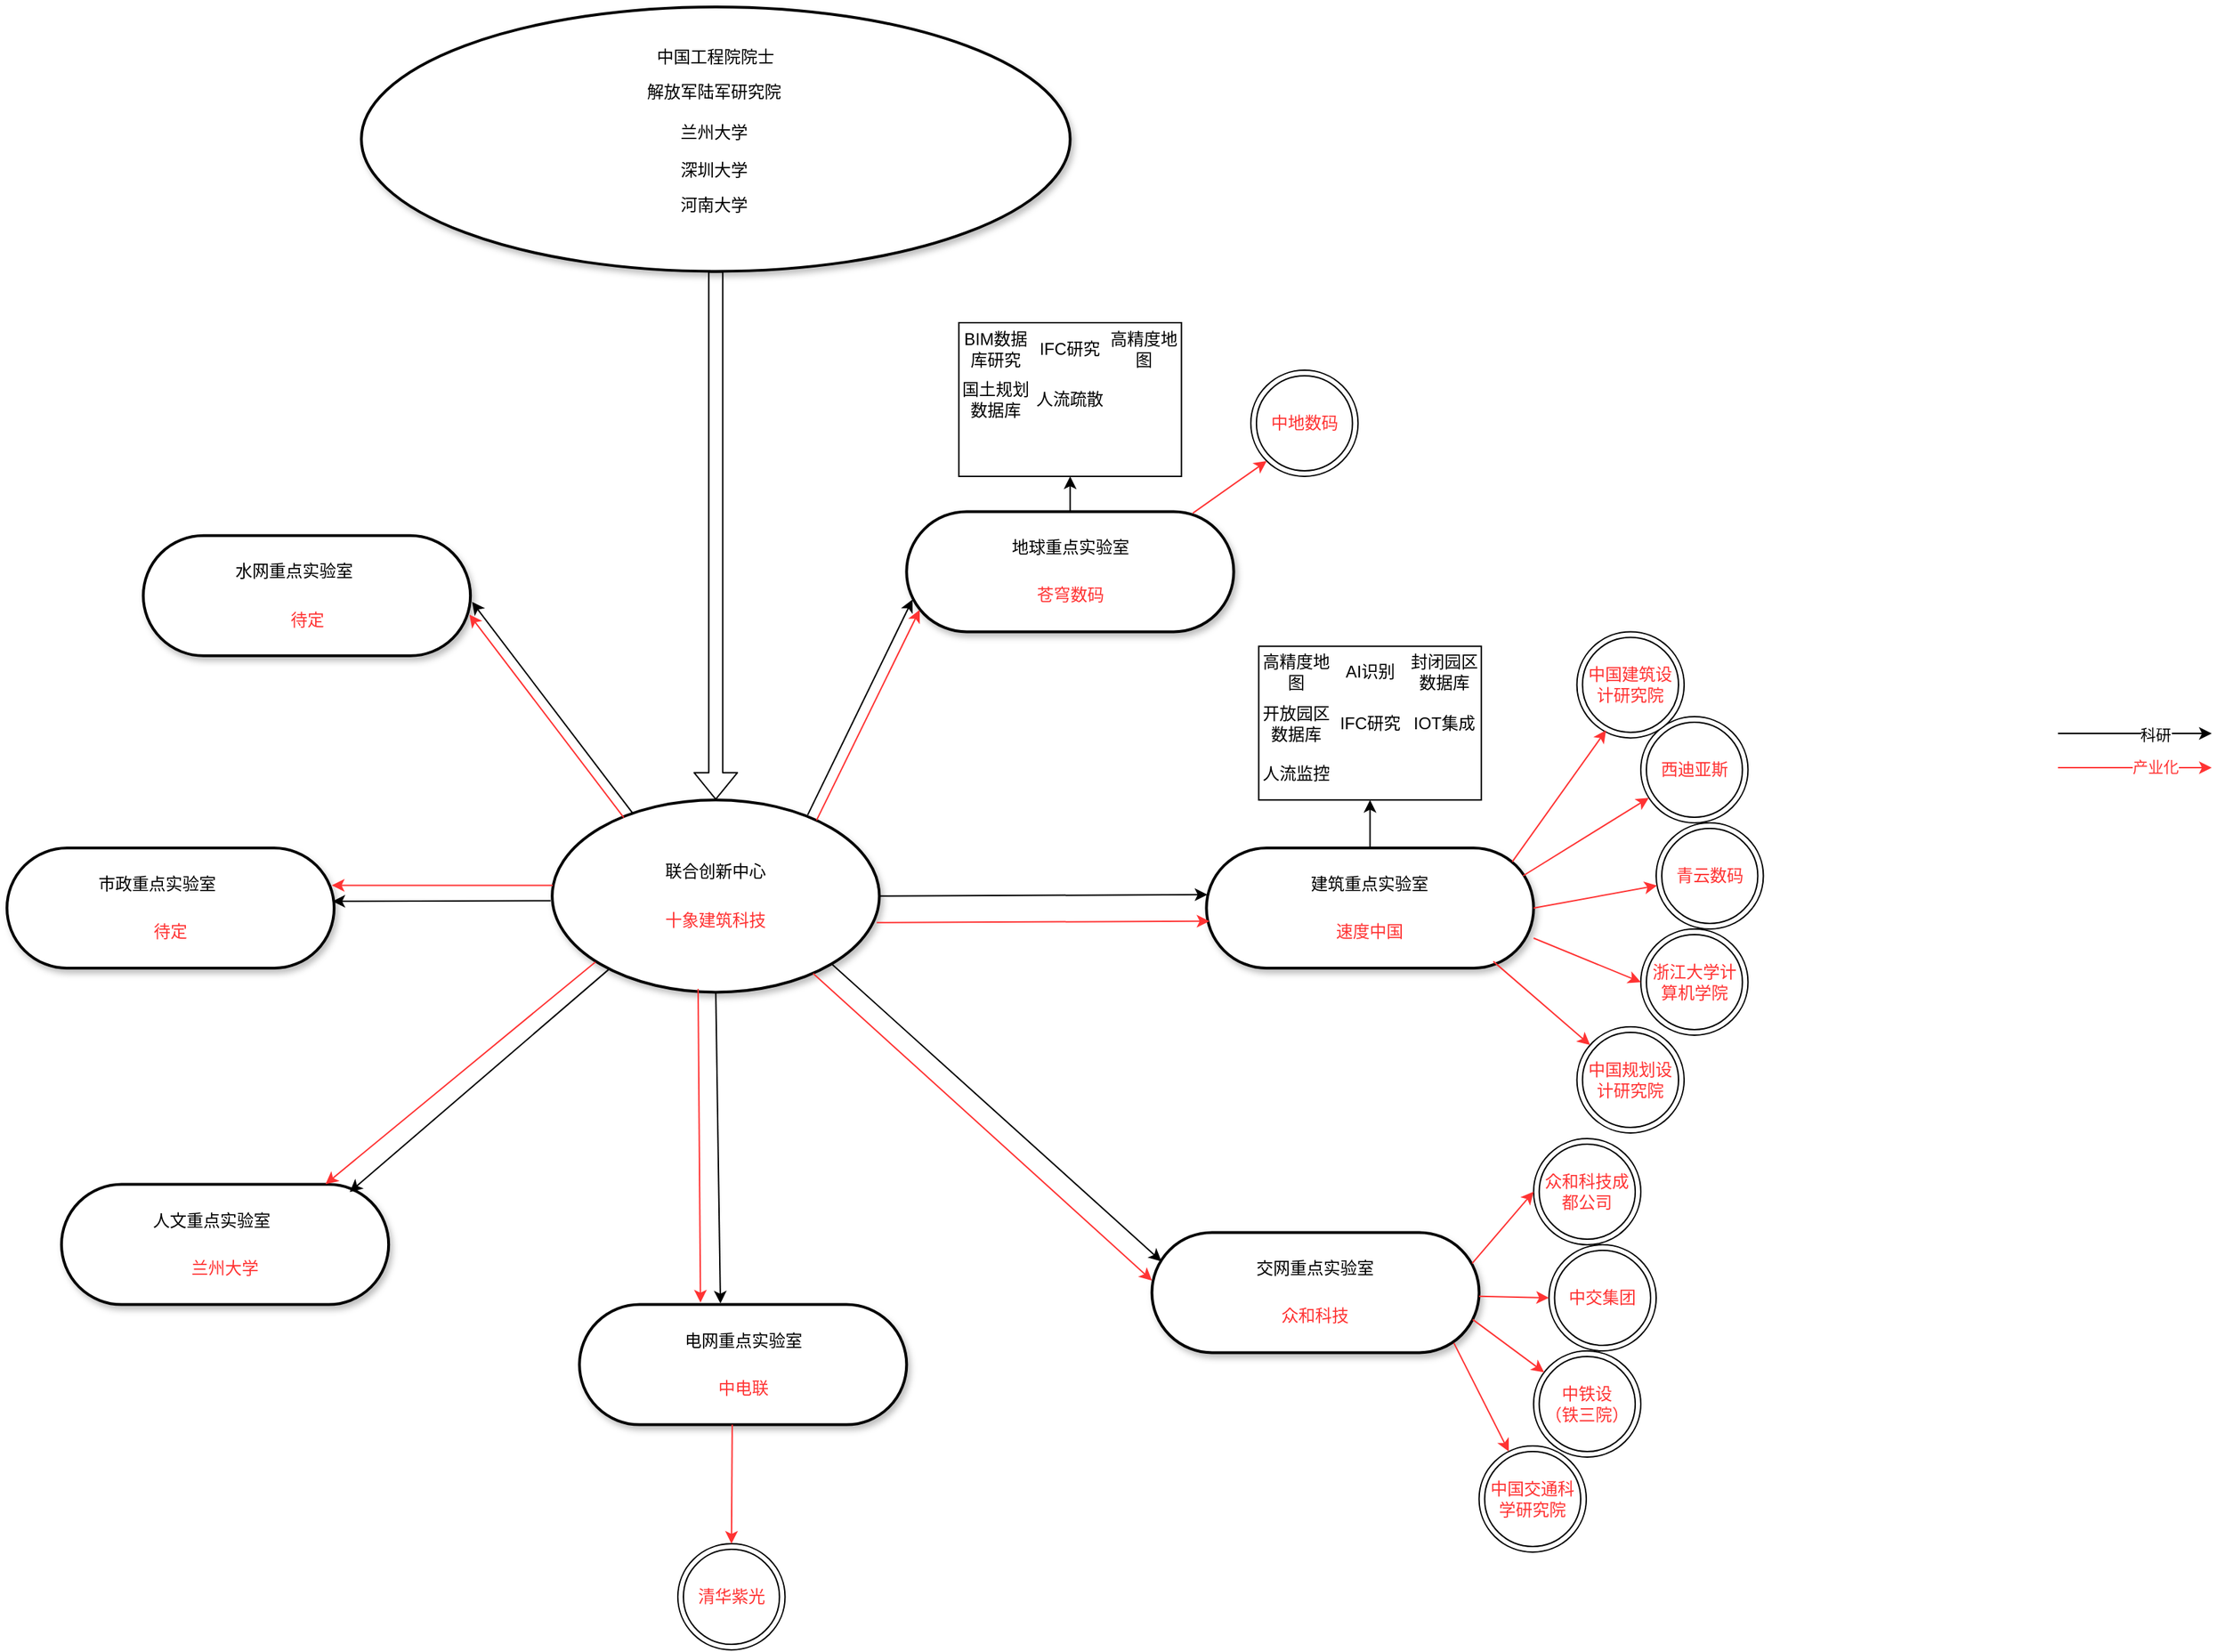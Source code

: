 <mxfile version="13.8.2" type="github">
  <diagram name="Page-1" id="ad52d381-51e7-2e0d-a935-2d0ddd2fd229">
    <mxGraphModel dx="3944" dy="2436" grid="1" gridSize="10" guides="1" tooltips="1" connect="1" arrows="1" fold="1" page="1" pageScale="1" pageWidth="1100" pageHeight="850" background="#ffffff" math="0" shadow="0">
      <root>
        <mxCell id="0" />
        <mxCell id="1" parent="0" />
        <mxCell id="MTes7KhfShOdjZcSvgRo-85" value="" style="endArrow=classic;html=1;" edge="1" parent="1">
          <mxGeometry width="50" height="50" relative="1" as="geometry">
            <mxPoint x="977.5" y="40" as="sourcePoint" />
            <mxPoint x="1087.5" y="40" as="targetPoint" />
          </mxGeometry>
        </mxCell>
        <mxCell id="MTes7KhfShOdjZcSvgRo-87" value="科研" style="edgeLabel;html=1;align=center;verticalAlign=middle;resizable=0;points=[];" vertex="1" connectable="0" parent="MTes7KhfShOdjZcSvgRo-85">
          <mxGeometry x="0.255" y="-1" relative="1" as="geometry">
            <mxPoint as="offset" />
          </mxGeometry>
        </mxCell>
        <mxCell id="MTes7KhfShOdjZcSvgRo-86" value="" style="endArrow=classic;html=1;strokeColor=#FF3333;" edge="1" parent="1">
          <mxGeometry width="50" height="50" relative="1" as="geometry">
            <mxPoint x="977.5" y="64.5" as="sourcePoint" />
            <mxPoint x="1087.5" y="64.5" as="targetPoint" />
          </mxGeometry>
        </mxCell>
        <mxCell id="MTes7KhfShOdjZcSvgRo-88" value="&lt;font color=&quot;#ff3333&quot;&gt;产业化&lt;/font&gt;" style="edgeLabel;html=1;align=center;verticalAlign=middle;resizable=0;points=[];" vertex="1" connectable="0" parent="MTes7KhfShOdjZcSvgRo-86">
          <mxGeometry x="0.255" y="2" relative="1" as="geometry">
            <mxPoint y="1" as="offset" />
          </mxGeometry>
        </mxCell>
        <mxCell id="MTes7KhfShOdjZcSvgRo-9" value="" style="group" vertex="1" connectable="0" parent="1">
          <mxGeometry x="153.675" y="-118.8" width="234.064" height="86" as="geometry" />
        </mxCell>
        <mxCell id="MTes7KhfShOdjZcSvgRo-6" value="" style="whiteSpace=wrap;html=1;rounded=1;shadow=1;comic=0;labelBackgroundColor=none;strokeWidth=2;fontFamily=Verdana;fontSize=12;align=center;arcSize=50;" vertex="1" parent="MTes7KhfShOdjZcSvgRo-9">
          <mxGeometry width="234.064" height="86" as="geometry" />
        </mxCell>
        <mxCell id="MTes7KhfShOdjZcSvgRo-7" value="地球重点实验室" style="text;html=1;strokeColor=none;fillColor=none;align=center;verticalAlign=middle;whiteSpace=wrap;rounded=0;" vertex="1" parent="MTes7KhfShOdjZcSvgRo-9">
          <mxGeometry x="29.258" y="8.6" width="175.548" height="34.4" as="geometry" />
        </mxCell>
        <mxCell id="MTes7KhfShOdjZcSvgRo-8" value="&lt;font color=&quot;#ff3333&quot;&gt;苍穹数码&lt;/font&gt;" style="text;html=1;strokeColor=none;fillColor=none;align=center;verticalAlign=middle;whiteSpace=wrap;rounded=0;" vertex="1" parent="MTes7KhfShOdjZcSvgRo-9">
          <mxGeometry x="39.011" y="43" width="156.042" height="34.4" as="geometry" />
        </mxCell>
        <mxCell id="MTes7KhfShOdjZcSvgRo-10" value="" style="group" vertex="1" connectable="0" parent="1">
          <mxGeometry x="-99.894" y="87.6" width="234.064" height="137.6" as="geometry" />
        </mxCell>
        <mxCell id="2c924340bb9dbf6c-2" value="" style="ellipse;whiteSpace=wrap;html=1;rounded=1;shadow=1;comic=0;labelBackgroundColor=none;strokeWidth=2;fontFamily=Verdana;fontSize=12;align=center;" parent="MTes7KhfShOdjZcSvgRo-10" vertex="1">
          <mxGeometry width="234.064" height="137.6" as="geometry" />
        </mxCell>
        <mxCell id="MTes7KhfShOdjZcSvgRo-1" value="联合创新中心" style="text;html=1;strokeColor=none;fillColor=none;align=center;verticalAlign=middle;whiteSpace=wrap;rounded=0;" vertex="1" parent="MTes7KhfShOdjZcSvgRo-10">
          <mxGeometry x="39.011" y="34.4" width="156.042" height="34.4" as="geometry" />
        </mxCell>
        <mxCell id="MTes7KhfShOdjZcSvgRo-2" value="&lt;font color=&quot;#ff3333&quot;&gt;十象建筑科技&lt;/font&gt;" style="text;html=1;strokeColor=none;fillColor=none;align=center;verticalAlign=middle;whiteSpace=wrap;rounded=0;" vertex="1" parent="MTes7KhfShOdjZcSvgRo-10">
          <mxGeometry x="39.011" y="68.8" width="156.042" height="34.4" as="geometry" />
        </mxCell>
        <mxCell id="MTes7KhfShOdjZcSvgRo-4" value="" style="endArrow=classic;html=1;exitX=0.781;exitY=0.078;exitDx=0;exitDy=0;exitPerimeter=0;rounded=0;entryX=0.018;entryY=0.732;entryDx=0;entryDy=0;entryPerimeter=0;" edge="1" parent="1" source="2c924340bb9dbf6c-2" target="MTes7KhfShOdjZcSvgRo-6">
          <mxGeometry x="-490" y="-480" width="50" height="50" as="geometry">
            <mxPoint x="75.654" y="79" as="sourcePoint" />
            <mxPoint x="173.18" y="-7" as="targetPoint" />
          </mxGeometry>
        </mxCell>
        <mxCell id="MTes7KhfShOdjZcSvgRo-5" value="" style="endArrow=classic;html=1;rounded=0;fillColor=#e51400;strokeColor=#FF3333;entryX=0.04;entryY=0.818;entryDx=0;entryDy=0;entryPerimeter=0;exitX=0.808;exitY=0.106;exitDx=0;exitDy=0;exitPerimeter=0;" edge="1" parent="1" source="2c924340bb9dbf6c-2" target="MTes7KhfShOdjZcSvgRo-6">
          <mxGeometry x="-490" y="-480" width="50" height="50" as="geometry">
            <mxPoint x="87.357" y="104.8" as="sourcePoint" />
            <mxPoint x="192.686" y="4.008" as="targetPoint" />
          </mxGeometry>
        </mxCell>
        <mxCell id="MTes7KhfShOdjZcSvgRo-11" value="" style="group" vertex="1" connectable="0" parent="1">
          <mxGeometry x="368.233" y="122" width="234.064" height="86" as="geometry" />
        </mxCell>
        <mxCell id="MTes7KhfShOdjZcSvgRo-12" value="" style="whiteSpace=wrap;html=1;rounded=1;shadow=1;comic=0;labelBackgroundColor=none;strokeWidth=2;fontFamily=Verdana;fontSize=12;align=center;arcSize=50;" vertex="1" parent="MTes7KhfShOdjZcSvgRo-11">
          <mxGeometry width="234.064" height="86" as="geometry" />
        </mxCell>
        <mxCell id="MTes7KhfShOdjZcSvgRo-13" value="建筑重点实验室" style="text;html=1;strokeColor=none;fillColor=none;align=center;verticalAlign=middle;whiteSpace=wrap;rounded=0;" vertex="1" parent="MTes7KhfShOdjZcSvgRo-11">
          <mxGeometry x="29.258" y="8.6" width="175.548" height="34.4" as="geometry" />
        </mxCell>
        <mxCell id="MTes7KhfShOdjZcSvgRo-14" value="&lt;font color=&quot;#ff3333&quot;&gt;速度中国&lt;/font&gt;" style="text;html=1;strokeColor=none;fillColor=none;align=center;verticalAlign=middle;whiteSpace=wrap;rounded=0;" vertex="1" parent="MTes7KhfShOdjZcSvgRo-11">
          <mxGeometry x="39.011" y="43" width="156.042" height="34.4" as="geometry" />
        </mxCell>
        <mxCell id="MTes7KhfShOdjZcSvgRo-17" value="" style="group" vertex="1" connectable="0" parent="1">
          <mxGeometry x="329.223" y="397.2" width="234.064" height="86" as="geometry" />
        </mxCell>
        <mxCell id="MTes7KhfShOdjZcSvgRo-18" value="" style="whiteSpace=wrap;html=1;rounded=1;shadow=1;comic=0;labelBackgroundColor=none;strokeWidth=2;fontFamily=Verdana;fontSize=12;align=center;arcSize=50;" vertex="1" parent="MTes7KhfShOdjZcSvgRo-17">
          <mxGeometry width="234.064" height="86" as="geometry" />
        </mxCell>
        <mxCell id="MTes7KhfShOdjZcSvgRo-19" value="交网重点实验室" style="text;html=1;strokeColor=none;fillColor=none;align=center;verticalAlign=middle;whiteSpace=wrap;rounded=0;" vertex="1" parent="MTes7KhfShOdjZcSvgRo-17">
          <mxGeometry x="29.258" y="8.6" width="175.548" height="34.4" as="geometry" />
        </mxCell>
        <mxCell id="MTes7KhfShOdjZcSvgRo-20" value="&lt;font color=&quot;#ff3333&quot;&gt;众和科技&lt;/font&gt;" style="text;html=1;strokeColor=none;fillColor=none;align=center;verticalAlign=middle;whiteSpace=wrap;rounded=0;" vertex="1" parent="MTes7KhfShOdjZcSvgRo-17">
          <mxGeometry x="39.011" y="43" width="156.042" height="34.4" as="geometry" />
        </mxCell>
        <mxCell id="MTes7KhfShOdjZcSvgRo-21" value="" style="endArrow=classic;html=1;exitX=1;exitY=1;exitDx=0;exitDy=0;rounded=0;entryX=0.029;entryY=0.24;entryDx=0;entryDy=0;entryPerimeter=0;" edge="1" parent="1" source="2c924340bb9dbf6c-2" target="MTes7KhfShOdjZcSvgRo-18">
          <mxGeometry x="-490" y="-480" width="50" height="50" as="geometry">
            <mxPoint x="36.643" y="278.004" as="sourcePoint" />
            <mxPoint x="279.835" y="259.6" as="targetPoint" />
          </mxGeometry>
        </mxCell>
        <mxCell id="MTes7KhfShOdjZcSvgRo-22" value="" style="endArrow=classic;html=1;rounded=0;fillColor=#e51400;strokeColor=#FF3333;entryX=0;entryY=0.4;entryDx=0;entryDy=0;entryPerimeter=0;exitX=0.798;exitY=0.903;exitDx=0;exitDy=0;exitPerimeter=0;" edge="1" parent="1" source="2c924340bb9dbf6c-2" target="MTes7KhfShOdjZcSvgRo-18">
          <mxGeometry x="-490" y="-480" width="50" height="50" as="geometry">
            <mxPoint x="-21.873" y="278.331" as="sourcePoint" />
            <mxPoint x="215.0" y="259.6" as="targetPoint" />
          </mxGeometry>
        </mxCell>
        <mxCell id="MTes7KhfShOdjZcSvgRo-23" value="" style="group" vertex="1" connectable="0" parent="1">
          <mxGeometry x="-80.389" y="448.8" width="234.064" height="86" as="geometry" />
        </mxCell>
        <mxCell id="MTes7KhfShOdjZcSvgRo-24" value="" style="whiteSpace=wrap;html=1;rounded=1;shadow=1;comic=0;labelBackgroundColor=none;strokeWidth=2;fontFamily=Verdana;fontSize=12;align=center;arcSize=50;" vertex="1" parent="MTes7KhfShOdjZcSvgRo-23">
          <mxGeometry width="234.064" height="86" as="geometry" />
        </mxCell>
        <mxCell id="MTes7KhfShOdjZcSvgRo-25" value="电网重点实验室" style="text;html=1;strokeColor=none;fillColor=none;align=center;verticalAlign=middle;whiteSpace=wrap;rounded=0;" vertex="1" parent="MTes7KhfShOdjZcSvgRo-23">
          <mxGeometry x="29.258" y="8.6" width="175.548" height="34.4" as="geometry" />
        </mxCell>
        <mxCell id="MTes7KhfShOdjZcSvgRo-26" value="&lt;font color=&quot;#ff3333&quot;&gt;中电联&lt;/font&gt;" style="text;html=1;strokeColor=none;fillColor=none;align=center;verticalAlign=middle;whiteSpace=wrap;rounded=0;" vertex="1" parent="MTes7KhfShOdjZcSvgRo-23">
          <mxGeometry x="39.011" y="43" width="156.042" height="34.4" as="geometry" />
        </mxCell>
        <mxCell id="MTes7KhfShOdjZcSvgRo-27" value="" style="endArrow=classic;html=1;strokeColor=#FF3333;entryX=0.37;entryY=-0.017;entryDx=0;entryDy=0;entryPerimeter=0;exitX=0.446;exitY=0.983;exitDx=0;exitDy=0;exitPerimeter=0;" edge="1" parent="1" source="2c924340bb9dbf6c-2" target="MTes7KhfShOdjZcSvgRo-24">
          <mxGeometry x="-490" y="-480" width="50" height="50" as="geometry">
            <mxPoint x="-60.883" y="345.6" as="sourcePoint" />
            <mxPoint x="36.643" y="259.6" as="targetPoint" />
          </mxGeometry>
        </mxCell>
        <mxCell id="MTes7KhfShOdjZcSvgRo-28" value="" style="endArrow=classic;html=1;exitX=0.5;exitY=1;exitDx=0;exitDy=0;rounded=0;entryX=0.431;entryY=-0.009;entryDx=0;entryDy=0;entryPerimeter=0;" edge="1" parent="1" source="2c924340bb9dbf6c-2" target="MTes7KhfShOdjZcSvgRo-24">
          <mxGeometry x="-490" y="-480" width="50" height="50" as="geometry">
            <mxPoint x="17.131" y="270.409" as="sourcePoint" />
            <mxPoint x="253.249" y="397.2" as="targetPoint" />
          </mxGeometry>
        </mxCell>
        <mxCell id="MTes7KhfShOdjZcSvgRo-29" value="" style="group" vertex="1" connectable="0" parent="1">
          <mxGeometry x="-450.989" y="362.8" width="234.064" height="86" as="geometry" />
        </mxCell>
        <mxCell id="MTes7KhfShOdjZcSvgRo-30" value="" style="whiteSpace=wrap;html=1;rounded=1;shadow=1;comic=0;labelBackgroundColor=none;strokeWidth=2;fontFamily=Verdana;fontSize=12;align=center;arcSize=50;" vertex="1" parent="MTes7KhfShOdjZcSvgRo-29">
          <mxGeometry width="234.064" height="86" as="geometry" />
        </mxCell>
        <mxCell id="MTes7KhfShOdjZcSvgRo-31" value="人文重点实验室" style="text;html=1;strokeColor=none;fillColor=none;align=center;verticalAlign=middle;whiteSpace=wrap;rounded=0;" vertex="1" parent="MTes7KhfShOdjZcSvgRo-29">
          <mxGeometry y="8.6" width="214.558" height="34.4" as="geometry" />
        </mxCell>
        <mxCell id="MTes7KhfShOdjZcSvgRo-32" value="&lt;font color=&quot;#ff3333&quot;&gt;兰州大学&lt;/font&gt;" style="text;html=1;strokeColor=none;fillColor=none;align=center;verticalAlign=middle;whiteSpace=wrap;rounded=0;" vertex="1" parent="MTes7KhfShOdjZcSvgRo-29">
          <mxGeometry x="39.011" y="43" width="156.042" height="34.4" as="geometry" />
        </mxCell>
        <mxCell id="MTes7KhfShOdjZcSvgRo-33" value="" style="endArrow=classic;html=1;strokeColor=#FF3333;exitX=0.132;exitY=0.843;exitDx=0;exitDy=0;entryX=0.807;entryY=-0.002;entryDx=0;entryDy=0;entryPerimeter=0;exitPerimeter=0;" edge="1" parent="1" source="2c924340bb9dbf6c-2" target="MTes7KhfShOdjZcSvgRo-30">
          <mxGeometry x="-490" y="-480" width="50" height="50" as="geometry">
            <mxPoint x="-255.936" y="311.2" as="sourcePoint" />
            <mxPoint x="-158.41" y="225.2" as="targetPoint" />
          </mxGeometry>
        </mxCell>
        <mxCell id="MTes7KhfShOdjZcSvgRo-34" value="" style="endArrow=classic;html=1;rounded=0;exitX=0.174;exitY=0.88;exitDx=0;exitDy=0;exitPerimeter=0;entryX=0.881;entryY=0.064;entryDx=0;entryDy=0;entryPerimeter=0;" edge="1" parent="1" source="2c924340bb9dbf6c-2" target="MTes7KhfShOdjZcSvgRo-30">
          <mxGeometry x="-490" y="-480" width="50" height="50" as="geometry">
            <mxPoint x="-99.894" y="242.778" as="sourcePoint" />
            <mxPoint x="-287.145" y="385.16" as="targetPoint" />
          </mxGeometry>
        </mxCell>
        <mxCell id="MTes7KhfShOdjZcSvgRo-35" value="" style="group" vertex="1" connectable="0" parent="1">
          <mxGeometry x="-490" y="122" width="234.064" height="86" as="geometry" />
        </mxCell>
        <mxCell id="MTes7KhfShOdjZcSvgRo-36" value="" style="whiteSpace=wrap;html=1;rounded=1;shadow=1;comic=0;labelBackgroundColor=none;strokeWidth=2;fontFamily=Verdana;fontSize=12;align=center;arcSize=50;" vertex="1" parent="MTes7KhfShOdjZcSvgRo-35">
          <mxGeometry width="234.064" height="86" as="geometry" />
        </mxCell>
        <mxCell id="MTes7KhfShOdjZcSvgRo-37" value="市政重点实验室" style="text;html=1;strokeColor=none;fillColor=none;align=center;verticalAlign=middle;whiteSpace=wrap;rounded=0;" vertex="1" parent="MTes7KhfShOdjZcSvgRo-35">
          <mxGeometry y="8.6" width="214.558" height="34.4" as="geometry" />
        </mxCell>
        <mxCell id="MTes7KhfShOdjZcSvgRo-38" value="&lt;font color=&quot;#ff3333&quot;&gt;待定&lt;/font&gt;" style="text;html=1;strokeColor=none;fillColor=none;align=center;verticalAlign=middle;whiteSpace=wrap;rounded=0;" vertex="1" parent="MTes7KhfShOdjZcSvgRo-35">
          <mxGeometry x="39.011" y="43" width="156.042" height="34.4" as="geometry" />
        </mxCell>
        <mxCell id="MTes7KhfShOdjZcSvgRo-39" value="" style="endArrow=classic;html=1;strokeColor=#FF3333;exitX=0.002;exitY=0.444;exitDx=0;exitDy=0;entryX=0.993;entryY=0.311;entryDx=0;entryDy=0;entryPerimeter=0;exitPerimeter=0;" edge="1" parent="1" source="2c924340bb9dbf6c-2" target="MTes7KhfShOdjZcSvgRo-36">
          <mxGeometry x="-490" y="-480" width="50" height="50" as="geometry">
            <mxPoint x="-160.36" y="-84.4" as="sourcePoint" />
            <mxPoint x="-392.473" y="91.831" as="targetPoint" />
          </mxGeometry>
        </mxCell>
        <mxCell id="MTes7KhfShOdjZcSvgRo-40" value="" style="endArrow=classic;html=1;rounded=0;exitX=-0.005;exitY=0.524;exitDx=0;exitDy=0;exitPerimeter=0;entryX=0.995;entryY=0.444;entryDx=0;entryDy=0;entryPerimeter=0;" edge="1" parent="1" source="2c924340bb9dbf6c-2" target="MTes7KhfShOdjZcSvgRo-36">
          <mxGeometry x="-490" y="-480" width="50" height="50" as="geometry">
            <mxPoint x="-144.99" y="173.6" as="sourcePoint" />
            <mxPoint x="-372.968" y="350.072" as="targetPoint" />
          </mxGeometry>
        </mxCell>
        <mxCell id="MTes7KhfShOdjZcSvgRo-41" value="" style="group" vertex="1" connectable="0" parent="1">
          <mxGeometry x="-392.473" y="-101.6" width="234.064" height="86" as="geometry" />
        </mxCell>
        <mxCell id="MTes7KhfShOdjZcSvgRo-42" value="" style="whiteSpace=wrap;html=1;rounded=1;shadow=1;comic=0;labelBackgroundColor=none;strokeWidth=2;fontFamily=Verdana;fontSize=12;align=center;arcSize=50;" vertex="1" parent="MTes7KhfShOdjZcSvgRo-41">
          <mxGeometry width="234.064" height="86" as="geometry" />
        </mxCell>
        <mxCell id="MTes7KhfShOdjZcSvgRo-43" value="水网重点实验室" style="text;html=1;strokeColor=none;fillColor=none;align=center;verticalAlign=middle;whiteSpace=wrap;rounded=0;" vertex="1" parent="MTes7KhfShOdjZcSvgRo-41">
          <mxGeometry y="8.6" width="214.558" height="34.4" as="geometry" />
        </mxCell>
        <mxCell id="MTes7KhfShOdjZcSvgRo-44" value="&lt;font color=&quot;#ff3333&quot;&gt;待定&lt;/font&gt;" style="text;html=1;strokeColor=none;fillColor=none;align=center;verticalAlign=middle;whiteSpace=wrap;rounded=0;" vertex="1" parent="MTes7KhfShOdjZcSvgRo-41">
          <mxGeometry x="39.011" y="43" width="156.042" height="34.4" as="geometry" />
        </mxCell>
        <mxCell id="MTes7KhfShOdjZcSvgRo-45" value="" style="endArrow=classic;html=1;strokeColor=#FF3333;entryX=0.997;entryY=0.658;entryDx=0;entryDy=0;exitX=0.219;exitY=0.092;exitDx=0;exitDy=0;exitPerimeter=0;entryPerimeter=0;" edge="1" parent="1" source="2c924340bb9dbf6c-2" target="MTes7KhfShOdjZcSvgRo-42">
          <mxGeometry x="-490" y="-480" width="50" height="50" as="geometry">
            <mxPoint x="-0.261" y="-24.699" as="sourcePoint" />
            <mxPoint x="-236.431" y="-24.647" as="targetPoint" />
          </mxGeometry>
        </mxCell>
        <mxCell id="MTes7KhfShOdjZcSvgRo-46" value="" style="endArrow=classic;html=1;rounded=0;exitX=0.246;exitY=0.069;exitDx=0;exitDy=0;exitPerimeter=0;entryX=1.005;entryY=0.552;entryDx=0;entryDy=0;entryPerimeter=0;" edge="1" parent="1" source="2c924340bb9dbf6c-2" target="MTes7KhfShOdjZcSvgRo-42">
          <mxGeometry x="-490" y="-480" width="50" height="50" as="geometry">
            <mxPoint x="36.643" y="-59.099" as="sourcePoint" />
            <mxPoint x="-197.42" y="-58.617" as="targetPoint" />
          </mxGeometry>
        </mxCell>
        <mxCell id="MTes7KhfShOdjZcSvgRo-55" value="" style="shape=flexArrow;endArrow=classic;html=1;entryX=0.5;entryY=0;entryDx=0;entryDy=0;exitX=0.5;exitY=1;exitDx=0;exitDy=0;" edge="1" parent="1" source="MTes7KhfShOdjZcSvgRo-48" target="2c924340bb9dbf6c-2">
          <mxGeometry x="-490" y="-480" width="50" height="50" as="geometry">
            <mxPoint x="-41.378" y="-308" as="sourcePoint" />
            <mxPoint x="56.148" y="-394" as="targetPoint" />
          </mxGeometry>
        </mxCell>
        <mxCell id="MTes7KhfShOdjZcSvgRo-56" value="" style="group" vertex="1" connectable="0" parent="1">
          <mxGeometry x="-236.431" y="-480" width="507.138" height="189.2" as="geometry" />
        </mxCell>
        <mxCell id="MTes7KhfShOdjZcSvgRo-48" value="" style="ellipse;whiteSpace=wrap;html=1;rounded=1;shadow=1;comic=0;labelBackgroundColor=none;strokeWidth=2;fontFamily=Verdana;fontSize=12;align=center;" vertex="1" parent="MTes7KhfShOdjZcSvgRo-56">
          <mxGeometry width="507.138" height="189.2" as="geometry" />
        </mxCell>
        <mxCell id="MTes7KhfShOdjZcSvgRo-49" value="中国工程院院士" style="text;html=1;strokeColor=none;fillColor=none;align=center;verticalAlign=middle;whiteSpace=wrap;rounded=0;" vertex="1" parent="MTes7KhfShOdjZcSvgRo-56">
          <mxGeometry x="84.523" y="12.04" width="338.092" height="47.3" as="geometry" />
        </mxCell>
        <mxCell id="MTes7KhfShOdjZcSvgRo-51" value="解放军陆军研究院" style="text;html=1;strokeColor=none;fillColor=none;align=center;verticalAlign=middle;whiteSpace=wrap;rounded=0;" vertex="1" parent="MTes7KhfShOdjZcSvgRo-56">
          <mxGeometry x="83.879" y="37.41" width="338.092" height="47.3" as="geometry" />
        </mxCell>
        <mxCell id="MTes7KhfShOdjZcSvgRo-52" value="兰州大学" style="text;html=1;strokeColor=none;fillColor=none;align=center;verticalAlign=middle;whiteSpace=wrap;rounded=0;" vertex="1" parent="MTes7KhfShOdjZcSvgRo-56">
          <mxGeometry x="83.879" y="66.22" width="338.092" height="47.3" as="geometry" />
        </mxCell>
        <mxCell id="MTes7KhfShOdjZcSvgRo-53" value="深圳大学" style="text;html=1;strokeColor=none;fillColor=none;align=center;verticalAlign=middle;whiteSpace=wrap;rounded=0;" vertex="1" parent="MTes7KhfShOdjZcSvgRo-56">
          <mxGeometry x="83.879" y="93.31" width="338.092" height="47.3" as="geometry" />
        </mxCell>
        <mxCell id="MTes7KhfShOdjZcSvgRo-54" value="河南大学" style="text;html=1;strokeColor=none;fillColor=none;align=center;verticalAlign=middle;whiteSpace=wrap;rounded=0;" vertex="1" parent="MTes7KhfShOdjZcSvgRo-56">
          <mxGeometry x="83.879" y="118.68" width="338.092" height="47.3" as="geometry" />
        </mxCell>
        <mxCell id="MTes7KhfShOdjZcSvgRo-58" value="&lt;font color=&quot;#ff3333&quot;&gt;西迪亚斯&lt;/font&gt;" style="ellipse;shape=doubleEllipse;whiteSpace=wrap;html=1;rounded=1;" vertex="1" parent="1">
          <mxGeometry x="679.007" y="28.0" width="76.71" height="76" as="geometry" />
        </mxCell>
        <mxCell id="MTes7KhfShOdjZcSvgRo-61" value="" style="endArrow=classic;html=1;exitX=1;exitY=0.5;exitDx=0;exitDy=0;rounded=0;entryX=0.003;entryY=0.388;entryDx=0;entryDy=0;entryPerimeter=0;" edge="1" parent="1" source="2c924340bb9dbf6c-2" target="MTes7KhfShOdjZcSvgRo-12">
          <mxGeometry x="-490" y="-480" width="50" height="50" as="geometry">
            <mxPoint x="134.17" y="274.392" as="sourcePoint" />
            <mxPoint x="239.888" y="173.6" as="targetPoint" />
          </mxGeometry>
        </mxCell>
        <mxCell id="MTes7KhfShOdjZcSvgRo-62" value="" style="endArrow=classic;html=1;rounded=0;fillColor=#e51400;strokeColor=#FF3333;exitX=0.992;exitY=0.638;exitDx=0;exitDy=0;exitPerimeter=0;entryX=0.009;entryY=0.609;entryDx=0;entryDy=0;entryPerimeter=0;" edge="1" parent="1" source="2c924340bb9dbf6c-2" target="MTes7KhfShOdjZcSvgRo-12">
          <mxGeometry x="-490" y="-480" width="50" height="50" as="geometry">
            <mxPoint x="163.428" y="274.392" as="sourcePoint" />
            <mxPoint x="268.756" y="173.6" as="targetPoint" />
          </mxGeometry>
        </mxCell>
        <mxCell id="MTes7KhfShOdjZcSvgRo-63" value="" style="endArrow=classic;html=1;rounded=0;fillColor=#e51400;strokeColor=#FF3333;exitX=0.968;exitY=0.231;exitDx=0;exitDy=0;exitPerimeter=0;" edge="1" parent="1" source="MTes7KhfShOdjZcSvgRo-12" target="MTes7KhfShOdjZcSvgRo-58">
          <mxGeometry x="-490" y="-480" width="50" height="50" as="geometry">
            <mxPoint x="660.813" y="234.815" as="sourcePoint" />
            <mxPoint x="898.855" y="233.8" as="targetPoint" />
          </mxGeometry>
        </mxCell>
        <mxCell id="MTes7KhfShOdjZcSvgRo-64" value="&lt;font color=&quot;#ff3333&quot;&gt;青云数码&lt;/font&gt;" style="ellipse;shape=doubleEllipse;whiteSpace=wrap;html=1;rounded=1;" vertex="1" parent="1">
          <mxGeometry x="689.999" y="104" width="76.71" height="76" as="geometry" />
        </mxCell>
        <mxCell id="MTes7KhfShOdjZcSvgRo-65" value="" style="endArrow=classic;html=1;rounded=0;fillColor=#e51400;strokeColor=#FF3333;exitX=1;exitY=0.5;exitDx=0;exitDy=0;" edge="1" parent="1" source="MTes7KhfShOdjZcSvgRo-12" target="MTes7KhfShOdjZcSvgRo-64">
          <mxGeometry x="-490" y="-480" width="50" height="50" as="geometry">
            <mxPoint x="621.802" y="182.2" as="sourcePoint" />
            <mxPoint x="764.934" y="127.31" as="targetPoint" />
          </mxGeometry>
        </mxCell>
        <mxCell id="MTes7KhfShOdjZcSvgRo-66" value="&lt;font color=&quot;#ff3333&quot;&gt;浙江大学计算机学院&lt;/font&gt;" style="ellipse;shape=doubleEllipse;whiteSpace=wrap;html=1;rounded=1;" vertex="1" parent="1">
          <mxGeometry x="679.009" y="180.0" width="76.71" height="76" as="geometry" />
        </mxCell>
        <mxCell id="MTes7KhfShOdjZcSvgRo-67" value="" style="endArrow=classic;html=1;rounded=0;fillColor=#e51400;strokeColor=#FF3333;exitX=1;exitY=0.75;exitDx=0;exitDy=0;entryX=0;entryY=0.5;entryDx=0;entryDy=0;" edge="1" parent="1" source="MTes7KhfShOdjZcSvgRo-12" target="MTes7KhfShOdjZcSvgRo-66">
          <mxGeometry x="-490" y="-480" width="50" height="50" as="geometry">
            <mxPoint x="602.297" y="204.56" as="sourcePoint" />
            <mxPoint x="741.066" y="234.237" as="targetPoint" />
          </mxGeometry>
        </mxCell>
        <mxCell id="MTes7KhfShOdjZcSvgRo-68" value="&lt;font color=&quot;#ff3333&quot;&gt;中国建筑设计研究院&lt;/font&gt;" style="ellipse;shape=doubleEllipse;whiteSpace=wrap;html=1;rounded=1;" vertex="1" parent="1">
          <mxGeometry x="633.29" y="-32.8" width="76.71" height="76" as="geometry" />
        </mxCell>
        <mxCell id="MTes7KhfShOdjZcSvgRo-69" value="" style="endArrow=classic;html=1;rounded=0;fillColor=#e51400;strokeColor=#FF3333;exitX=0.935;exitY=0.114;exitDx=0;exitDy=0;entryX=0.272;entryY=0.928;entryDx=0;entryDy=0;entryPerimeter=0;exitPerimeter=0;" edge="1" parent="1" source="MTes7KhfShOdjZcSvgRo-12" target="MTes7KhfShOdjZcSvgRo-68">
          <mxGeometry x="-490" y="-480" width="50" height="50" as="geometry">
            <mxPoint x="614.312" y="159.066" as="sourcePoint" />
            <mxPoint x="753.693" y="68.654" as="targetPoint" />
          </mxGeometry>
        </mxCell>
        <mxCell id="MTes7KhfShOdjZcSvgRo-70" value="&lt;font color=&quot;#ff3333&quot;&gt;中国规划设计研究院&lt;/font&gt;" style="ellipse;shape=doubleEllipse;whiteSpace=wrap;html=1;rounded=1;" vertex="1" parent="1">
          <mxGeometry x="633.294" y="250.0" width="76.71" height="76" as="geometry" />
        </mxCell>
        <mxCell id="MTes7KhfShOdjZcSvgRo-71" value="" style="endArrow=classic;html=1;rounded=0;fillColor=#e51400;strokeColor=#FF3333;exitX=0.877;exitY=0.944;exitDx=0;exitDy=0;exitPerimeter=0;" edge="1" parent="1" source="MTes7KhfShOdjZcSvgRo-12" target="MTes7KhfShOdjZcSvgRo-70">
          <mxGeometry x="-490" y="-480" width="50" height="50" as="geometry">
            <mxPoint x="563.286" y="139.2" as="sourcePoint" />
            <mxPoint x="648.622" y="10.2" as="targetPoint" />
          </mxGeometry>
        </mxCell>
        <mxCell id="MTes7KhfShOdjZcSvgRo-72" value="&lt;font color=&quot;#ff3333&quot;&gt;众和科技成都公司&lt;/font&gt;" style="ellipse;shape=doubleEllipse;whiteSpace=wrap;html=1;rounded=1;" vertex="1" parent="1">
          <mxGeometry x="602.304" y="330.0" width="76.71" height="76" as="geometry" />
        </mxCell>
        <mxCell id="MTes7KhfShOdjZcSvgRo-73" value="" style="endArrow=classic;html=1;rounded=0;fillColor=#e51400;strokeColor=#FF3333;exitX=0.979;exitY=0.257;exitDx=0;exitDy=0;entryX=0;entryY=0.5;entryDx=0;entryDy=0;exitPerimeter=0;" edge="1" parent="1" source="MTes7KhfShOdjZcSvgRo-18" target="MTes7KhfShOdjZcSvgRo-72">
          <mxGeometry x="-490" y="-480" width="50" height="50" as="geometry">
            <mxPoint x="582.792" y="328.4" as="sourcePoint" />
            <mxPoint x="729.796" y="424.286" as="targetPoint" />
          </mxGeometry>
        </mxCell>
        <mxCell id="MTes7KhfShOdjZcSvgRo-74" value="&lt;font color=&quot;#ff3333&quot;&gt;中交集团&lt;/font&gt;" style="ellipse;shape=doubleEllipse;whiteSpace=wrap;html=1;rounded=1;" vertex="1" parent="1">
          <mxGeometry x="613.293" y="406.0" width="76.71" height="76" as="geometry" />
        </mxCell>
        <mxCell id="MTes7KhfShOdjZcSvgRo-75" value="" style="endArrow=classic;html=1;rounded=0;fillColor=#e51400;strokeColor=#FF3333;entryX=0;entryY=0.5;entryDx=0;entryDy=0;" edge="1" parent="1" source="MTes7KhfShOdjZcSvgRo-18" target="MTes7KhfShOdjZcSvgRo-74">
          <mxGeometry x="-490" y="-480" width="50" height="50" as="geometry">
            <mxPoint x="582.792" y="457.4" as="sourcePoint" />
            <mxPoint x="758.339" y="517.6" as="targetPoint" />
          </mxGeometry>
        </mxCell>
        <mxCell id="MTes7KhfShOdjZcSvgRo-76" value="&lt;font color=&quot;#ff3333&quot;&gt;中铁设&lt;br&gt;（铁三院）&lt;/font&gt;" style="ellipse;shape=doubleEllipse;whiteSpace=wrap;html=1;rounded=1;" vertex="1" parent="1">
          <mxGeometry x="602.296" y="482.0" width="76.71" height="76" as="geometry" />
        </mxCell>
        <mxCell id="MTes7KhfShOdjZcSvgRo-77" value="" style="endArrow=classic;html=1;rounded=0;fillColor=#e51400;strokeColor=#FF3333;exitX=0.981;exitY=0.725;exitDx=0;exitDy=0;exitPerimeter=0;" edge="1" parent="1" source="MTes7KhfShOdjZcSvgRo-18" target="MTes7KhfShOdjZcSvgRo-76">
          <mxGeometry x="-490" y="-480" width="50" height="50" as="geometry">
            <mxPoint x="582.792" y="478.9" as="sourcePoint" />
            <mxPoint x="699.889" y="601.287" as="targetPoint" />
          </mxGeometry>
        </mxCell>
        <mxCell id="MTes7KhfShOdjZcSvgRo-78" value="&lt;font color=&quot;#ff3333&quot;&gt;中国交通科学研究院&lt;/font&gt;" style="ellipse;shape=doubleEllipse;whiteSpace=wrap;html=1;rounded=1;" vertex="1" parent="1">
          <mxGeometry x="563.283" y="550.0" width="76.71" height="76" as="geometry" />
        </mxCell>
        <mxCell id="MTes7KhfShOdjZcSvgRo-79" value="" style="endArrow=classic;html=1;rounded=0;fillColor=#e51400;strokeColor=#FF3333;exitX=0.923;exitY=0.92;exitDx=0;exitDy=0;exitPerimeter=0;" edge="1" parent="1" source="MTes7KhfShOdjZcSvgRo-18" target="MTes7KhfShOdjZcSvgRo-78">
          <mxGeometry x="-490" y="-480" width="50" height="50" as="geometry">
            <mxPoint x="524.276" y="500.4" as="sourcePoint" />
            <mxPoint x="612.049" y="672.4" as="targetPoint" />
          </mxGeometry>
        </mxCell>
        <mxCell id="MTes7KhfShOdjZcSvgRo-80" value="&lt;font color=&quot;#ff3333&quot;&gt;中地数码&lt;/font&gt;" style="ellipse;shape=doubleEllipse;whiteSpace=wrap;html=1;rounded=1;" vertex="1" parent="1">
          <mxGeometry x="399.995" y="-220" width="76.71" height="76" as="geometry" />
        </mxCell>
        <mxCell id="MTes7KhfShOdjZcSvgRo-81" value="" style="endArrow=classic;html=1;rounded=0;fillColor=#e51400;strokeColor=#FF3333;exitX=0.875;exitY=0.013;exitDx=0;exitDy=0;entryX=0;entryY=1;entryDx=0;entryDy=0;exitPerimeter=0;" edge="1" parent="1" source="MTes7KhfShOdjZcSvgRo-6" target="MTes7KhfShOdjZcSvgRo-80">
          <mxGeometry x="-490" y="-480" width="50" height="50" as="geometry">
            <mxPoint x="449.453" y="-32.8" as="sourcePoint" />
            <mxPoint x="504.77" y="-195.03" as="targetPoint" />
          </mxGeometry>
        </mxCell>
        <mxCell id="MTes7KhfShOdjZcSvgRo-82" value="&lt;font color=&quot;#ff3333&quot;&gt;清华紫光&lt;/font&gt;" style="ellipse;shape=doubleEllipse;whiteSpace=wrap;html=1;rounded=1;" vertex="1" parent="1">
          <mxGeometry x="-9.996" y="620" width="76.71" height="76" as="geometry" />
        </mxCell>
        <mxCell id="MTes7KhfShOdjZcSvgRo-83" value="" style="endArrow=classic;html=1;rounded=0;fillColor=#e51400;strokeColor=#FF3333;entryX=0.5;entryY=0;entryDx=0;entryDy=0;exitX=0.467;exitY=0.999;exitDx=0;exitDy=0;exitPerimeter=0;" edge="1" parent="1" source="MTes7KhfShOdjZcSvgRo-24" target="MTes7KhfShOdjZcSvgRo-82">
          <mxGeometry x="-490" y="-480" width="50" height="50" as="geometry">
            <mxPoint x="-53.335" y="586.4" as="sourcePoint" />
            <mxPoint x="-60.886" y="792.831" as="targetPoint" />
          </mxGeometry>
        </mxCell>
        <mxCell id="MTes7KhfShOdjZcSvgRo-91" value="" style="shape=table;html=1;whiteSpace=wrap;startSize=0;container=1;collapsible=0;childLayout=tableLayout;columnLines=0;rowLines=0;rounded=1;" vertex="1" parent="1">
          <mxGeometry x="405.65" y="-22.4" width="159.23" height="110" as="geometry" />
        </mxCell>
        <mxCell id="MTes7KhfShOdjZcSvgRo-92" value="" style="shape=partialRectangle;html=1;whiteSpace=wrap;collapsible=0;dropTarget=0;pointerEvents=0;fillColor=none;top=0;left=0;bottom=0;right=0;points=[[0,0.5],[1,0.5]];portConstraint=eastwest;" vertex="1" parent="MTes7KhfShOdjZcSvgRo-91">
          <mxGeometry width="159.23" height="37" as="geometry" />
        </mxCell>
        <mxCell id="MTes7KhfShOdjZcSvgRo-93" value="高精度地图" style="shape=partialRectangle;html=1;whiteSpace=wrap;connectable=0;fillColor=none;top=0;left=0;bottom=0;right=0;overflow=hidden;" vertex="1" parent="MTes7KhfShOdjZcSvgRo-92">
          <mxGeometry width="53" height="37" as="geometry" />
        </mxCell>
        <mxCell id="MTes7KhfShOdjZcSvgRo-94" value="AI识别" style="shape=partialRectangle;html=1;whiteSpace=wrap;connectable=0;fillColor=none;top=0;left=0;bottom=0;right=0;overflow=hidden;" vertex="1" parent="MTes7KhfShOdjZcSvgRo-92">
          <mxGeometry x="53" width="53" height="37" as="geometry" />
        </mxCell>
        <mxCell id="MTes7KhfShOdjZcSvgRo-95" value="封闭园区数据库" style="shape=partialRectangle;html=1;whiteSpace=wrap;connectable=0;fillColor=none;top=0;left=0;bottom=0;right=0;overflow=hidden;" vertex="1" parent="MTes7KhfShOdjZcSvgRo-92">
          <mxGeometry x="106" width="53" height="37" as="geometry" />
        </mxCell>
        <mxCell id="MTes7KhfShOdjZcSvgRo-96" value="" style="shape=partialRectangle;html=1;whiteSpace=wrap;collapsible=0;dropTarget=0;pointerEvents=0;fillColor=none;top=0;left=0;bottom=0;right=0;points=[[0,0.5],[1,0.5]];portConstraint=eastwest;" vertex="1" parent="MTes7KhfShOdjZcSvgRo-91">
          <mxGeometry y="37" width="159.23" height="36" as="geometry" />
        </mxCell>
        <mxCell id="MTes7KhfShOdjZcSvgRo-97" value="开放园区数据库" style="shape=partialRectangle;html=1;whiteSpace=wrap;connectable=0;fillColor=none;top=0;left=0;bottom=0;right=0;overflow=hidden;" vertex="1" parent="MTes7KhfShOdjZcSvgRo-96">
          <mxGeometry width="53" height="36" as="geometry" />
        </mxCell>
        <mxCell id="MTes7KhfShOdjZcSvgRo-98" value="IFC研究" style="shape=partialRectangle;html=1;whiteSpace=wrap;connectable=0;fillColor=none;top=0;left=0;bottom=0;right=0;overflow=hidden;" vertex="1" parent="MTes7KhfShOdjZcSvgRo-96">
          <mxGeometry x="53" width="53" height="36" as="geometry" />
        </mxCell>
        <mxCell id="MTes7KhfShOdjZcSvgRo-99" value="IOT集成" style="shape=partialRectangle;html=1;whiteSpace=wrap;connectable=0;fillColor=none;top=0;left=0;bottom=0;right=0;overflow=hidden;" vertex="1" parent="MTes7KhfShOdjZcSvgRo-96">
          <mxGeometry x="106" width="53" height="36" as="geometry" />
        </mxCell>
        <mxCell id="MTes7KhfShOdjZcSvgRo-100" value="" style="shape=partialRectangle;html=1;whiteSpace=wrap;collapsible=0;dropTarget=0;pointerEvents=0;fillColor=none;top=0;left=0;bottom=0;right=0;points=[[0,0.5],[1,0.5]];portConstraint=eastwest;" vertex="1" parent="MTes7KhfShOdjZcSvgRo-91">
          <mxGeometry y="73" width="159.23" height="37" as="geometry" />
        </mxCell>
        <mxCell id="MTes7KhfShOdjZcSvgRo-101" value="人流监控" style="shape=partialRectangle;html=1;whiteSpace=wrap;connectable=0;fillColor=none;top=0;left=0;bottom=0;right=0;overflow=hidden;" vertex="1" parent="MTes7KhfShOdjZcSvgRo-100">
          <mxGeometry width="53" height="37" as="geometry" />
        </mxCell>
        <mxCell id="MTes7KhfShOdjZcSvgRo-102" value="" style="shape=partialRectangle;html=1;whiteSpace=wrap;connectable=0;fillColor=none;top=0;left=0;bottom=0;right=0;overflow=hidden;" vertex="1" parent="MTes7KhfShOdjZcSvgRo-100">
          <mxGeometry x="53" width="53" height="37" as="geometry" />
        </mxCell>
        <mxCell id="MTes7KhfShOdjZcSvgRo-103" value="" style="shape=partialRectangle;html=1;whiteSpace=wrap;connectable=0;fillColor=none;top=0;left=0;bottom=0;right=0;overflow=hidden;" vertex="1" parent="MTes7KhfShOdjZcSvgRo-100">
          <mxGeometry x="106" width="53" height="37" as="geometry" />
        </mxCell>
        <mxCell id="MTes7KhfShOdjZcSvgRo-104" value="" style="endArrow=classic;html=1;exitX=0.5;exitY=0;exitDx=0;exitDy=0;" edge="1" parent="1" source="MTes7KhfShOdjZcSvgRo-12" target="MTes7KhfShOdjZcSvgRo-100">
          <mxGeometry width="50" height="50" relative="1" as="geometry">
            <mxPoint x="380" y="110" as="sourcePoint" />
            <mxPoint x="430" y="60" as="targetPoint" />
          </mxGeometry>
        </mxCell>
        <mxCell id="MTes7KhfShOdjZcSvgRo-105" value="" style="shape=table;html=1;whiteSpace=wrap;startSize=0;container=1;collapsible=0;childLayout=tableLayout;columnLines=0;rowLines=0;rounded=1;" vertex="1" parent="1">
          <mxGeometry x="191.09" y="-254" width="159.23" height="110" as="geometry" />
        </mxCell>
        <mxCell id="MTes7KhfShOdjZcSvgRo-106" value="" style="shape=partialRectangle;html=1;whiteSpace=wrap;collapsible=0;dropTarget=0;pointerEvents=0;fillColor=none;top=0;left=0;bottom=0;right=0;points=[[0,0.5],[1,0.5]];portConstraint=eastwest;" vertex="1" parent="MTes7KhfShOdjZcSvgRo-105">
          <mxGeometry width="159.23" height="37" as="geometry" />
        </mxCell>
        <mxCell id="MTes7KhfShOdjZcSvgRo-107" value="BIM数据库研究" style="shape=partialRectangle;html=1;whiteSpace=wrap;connectable=0;fillColor=none;top=0;left=0;bottom=0;right=0;overflow=hidden;" vertex="1" parent="MTes7KhfShOdjZcSvgRo-106">
          <mxGeometry width="53" height="37" as="geometry" />
        </mxCell>
        <mxCell id="MTes7KhfShOdjZcSvgRo-108" value="IFC研究" style="shape=partialRectangle;html=1;whiteSpace=wrap;connectable=0;fillColor=none;top=0;left=0;bottom=0;right=0;overflow=hidden;" vertex="1" parent="MTes7KhfShOdjZcSvgRo-106">
          <mxGeometry x="53" width="53" height="37" as="geometry" />
        </mxCell>
        <mxCell id="MTes7KhfShOdjZcSvgRo-109" value="高精度地图" style="shape=partialRectangle;html=1;whiteSpace=wrap;connectable=0;fillColor=none;top=0;left=0;bottom=0;right=0;overflow=hidden;" vertex="1" parent="MTes7KhfShOdjZcSvgRo-106">
          <mxGeometry x="106" width="53" height="37" as="geometry" />
        </mxCell>
        <mxCell id="MTes7KhfShOdjZcSvgRo-110" value="" style="shape=partialRectangle;html=1;whiteSpace=wrap;collapsible=0;dropTarget=0;pointerEvents=0;fillColor=none;top=0;left=0;bottom=0;right=0;points=[[0,0.5],[1,0.5]];portConstraint=eastwest;" vertex="1" parent="MTes7KhfShOdjZcSvgRo-105">
          <mxGeometry y="37" width="159.23" height="36" as="geometry" />
        </mxCell>
        <mxCell id="MTes7KhfShOdjZcSvgRo-111" value="国土规划数据库" style="shape=partialRectangle;html=1;whiteSpace=wrap;connectable=0;fillColor=none;top=0;left=0;bottom=0;right=0;overflow=hidden;" vertex="1" parent="MTes7KhfShOdjZcSvgRo-110">
          <mxGeometry width="53" height="36" as="geometry" />
        </mxCell>
        <mxCell id="MTes7KhfShOdjZcSvgRo-112" value="人流疏散" style="shape=partialRectangle;html=1;whiteSpace=wrap;connectable=0;fillColor=none;top=0;left=0;bottom=0;right=0;overflow=hidden;" vertex="1" parent="MTes7KhfShOdjZcSvgRo-110">
          <mxGeometry x="53" width="53" height="36" as="geometry" />
        </mxCell>
        <mxCell id="MTes7KhfShOdjZcSvgRo-113" value="" style="shape=partialRectangle;html=1;whiteSpace=wrap;connectable=0;fillColor=none;top=0;left=0;bottom=0;right=0;overflow=hidden;" vertex="1" parent="MTes7KhfShOdjZcSvgRo-110">
          <mxGeometry x="106" width="53" height="36" as="geometry" />
        </mxCell>
        <mxCell id="MTes7KhfShOdjZcSvgRo-114" value="" style="shape=partialRectangle;html=1;whiteSpace=wrap;collapsible=0;dropTarget=0;pointerEvents=0;fillColor=none;top=0;left=0;bottom=0;right=0;points=[[0,0.5],[1,0.5]];portConstraint=eastwest;" vertex="1" parent="MTes7KhfShOdjZcSvgRo-105">
          <mxGeometry y="73" width="159.23" height="37" as="geometry" />
        </mxCell>
        <mxCell id="MTes7KhfShOdjZcSvgRo-115" value="" style="shape=partialRectangle;html=1;whiteSpace=wrap;connectable=0;fillColor=none;top=0;left=0;bottom=0;right=0;overflow=hidden;" vertex="1" parent="MTes7KhfShOdjZcSvgRo-114">
          <mxGeometry width="53" height="37" as="geometry" />
        </mxCell>
        <mxCell id="MTes7KhfShOdjZcSvgRo-116" value="" style="shape=partialRectangle;html=1;whiteSpace=wrap;connectable=0;fillColor=none;top=0;left=0;bottom=0;right=0;overflow=hidden;" vertex="1" parent="MTes7KhfShOdjZcSvgRo-114">
          <mxGeometry x="53" width="53" height="37" as="geometry" />
        </mxCell>
        <mxCell id="MTes7KhfShOdjZcSvgRo-117" value="" style="shape=partialRectangle;html=1;whiteSpace=wrap;connectable=0;fillColor=none;top=0;left=0;bottom=0;right=0;overflow=hidden;" vertex="1" parent="MTes7KhfShOdjZcSvgRo-114">
          <mxGeometry x="106" width="53" height="37" as="geometry" />
        </mxCell>
        <mxCell id="MTes7KhfShOdjZcSvgRo-118" value="" style="endArrow=classic;html=1;rounded=0;fillColor=#e51400;exitX=0.5;exitY=0;exitDx=0;exitDy=0;" edge="1" parent="1" source="MTes7KhfShOdjZcSvgRo-6" target="MTes7KhfShOdjZcSvgRo-114">
          <mxGeometry x="-480" y="-470" width="50" height="50" as="geometry">
            <mxPoint x="368.481" y="-107.682" as="sourcePoint" />
            <mxPoint x="421.356" y="-145.005" as="targetPoint" />
          </mxGeometry>
        </mxCell>
      </root>
    </mxGraphModel>
  </diagram>
</mxfile>
